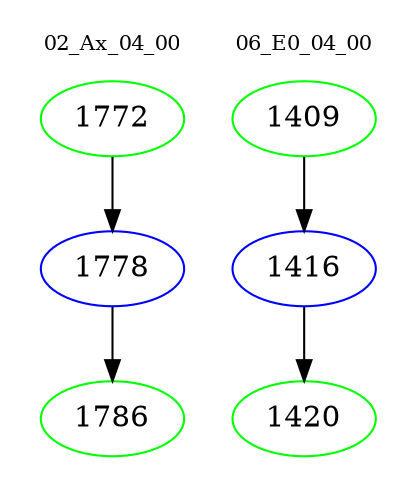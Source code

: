 digraph{
subgraph cluster_0 {
color = white
label = "02_Ax_04_00";
fontsize=10;
T0_1772 [label="1772", color="green"]
T0_1772 -> T0_1778 [color="black"]
T0_1778 [label="1778", color="blue"]
T0_1778 -> T0_1786 [color="black"]
T0_1786 [label="1786", color="green"]
}
subgraph cluster_1 {
color = white
label = "06_E0_04_00";
fontsize=10;
T1_1409 [label="1409", color="green"]
T1_1409 -> T1_1416 [color="black"]
T1_1416 [label="1416", color="blue"]
T1_1416 -> T1_1420 [color="black"]
T1_1420 [label="1420", color="green"]
}
}
